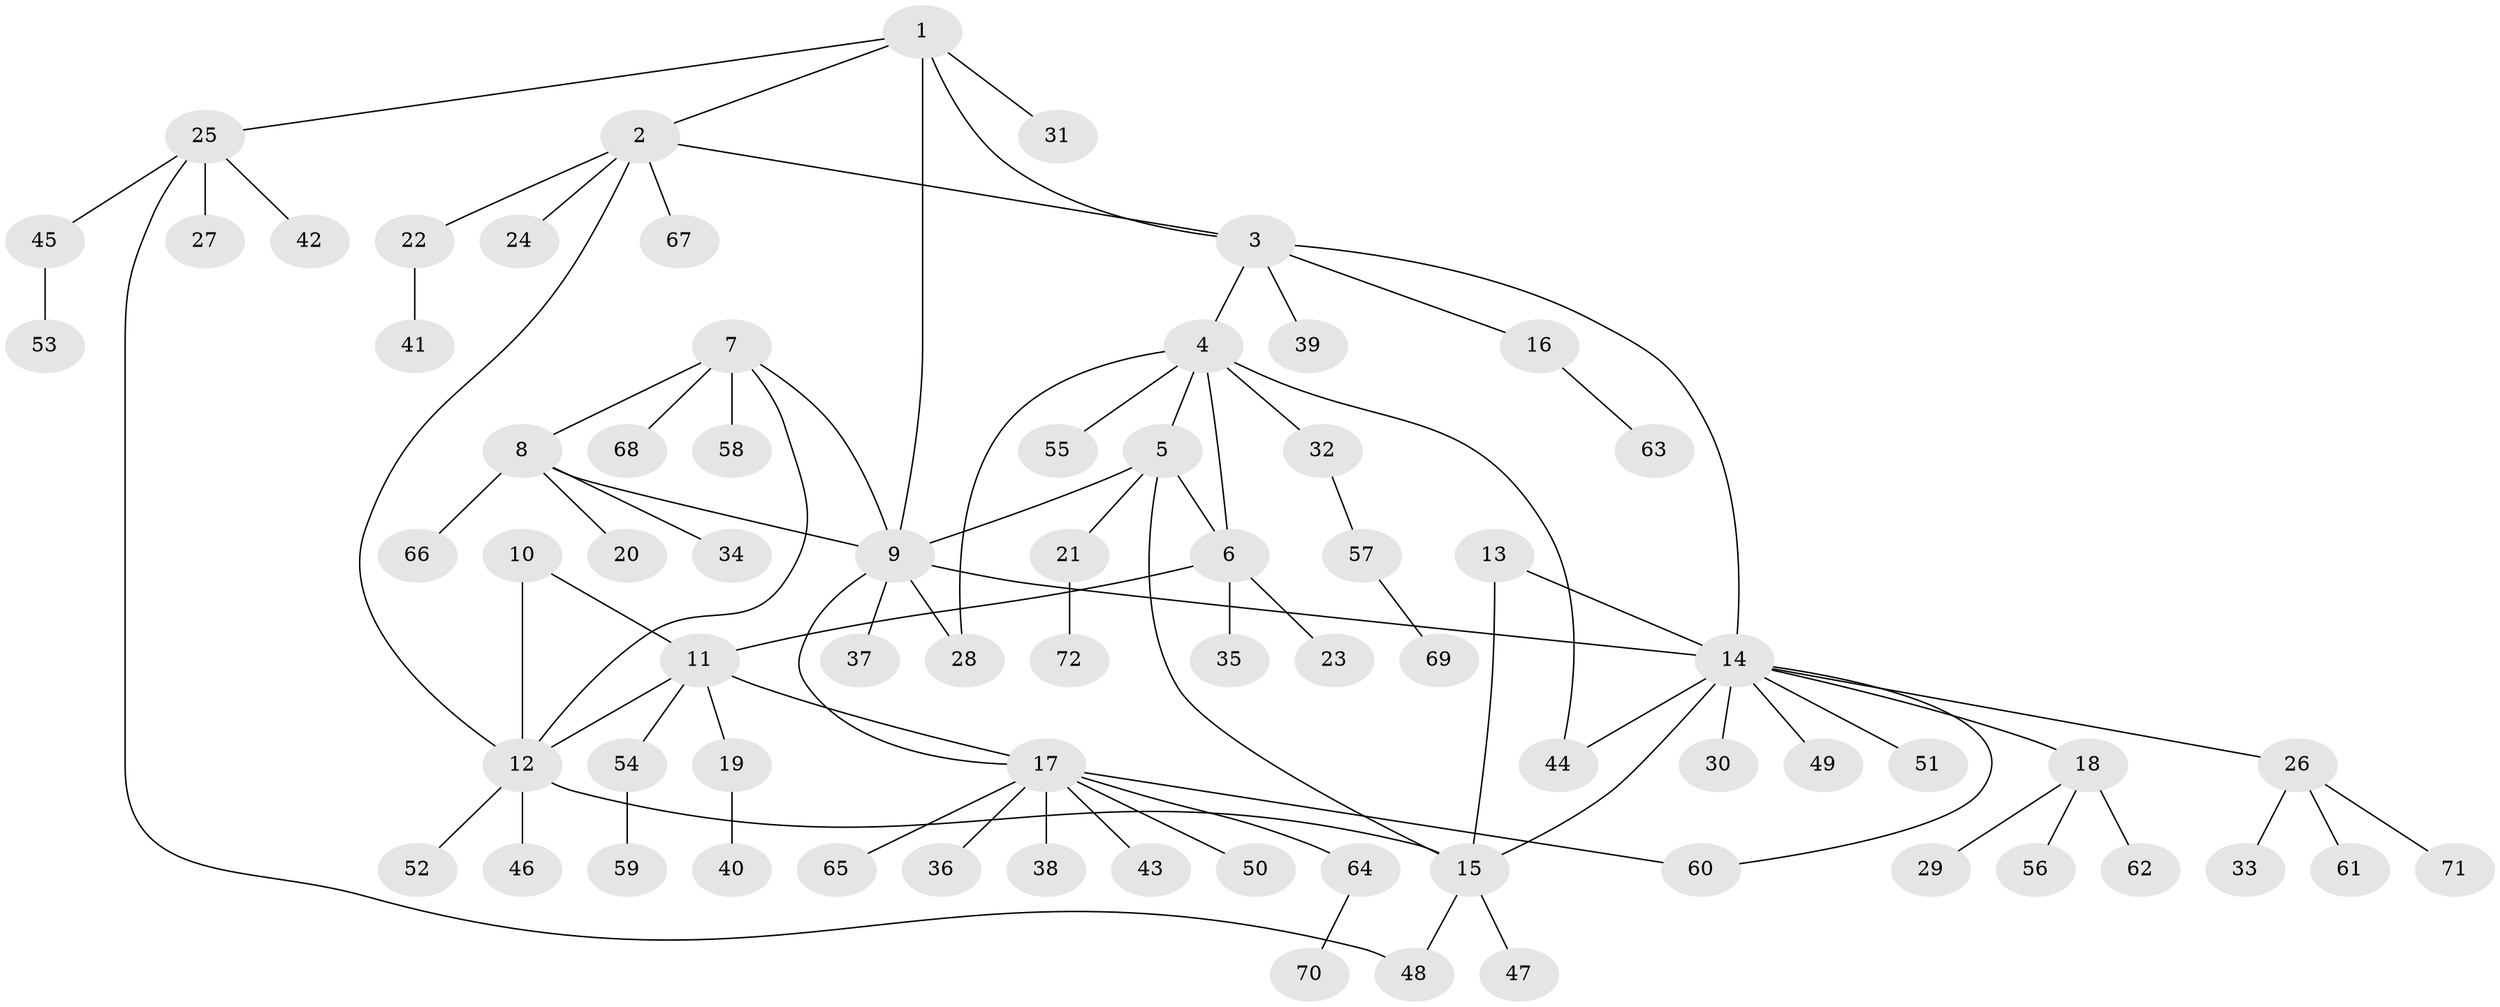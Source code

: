 // coarse degree distribution, {5: 0.08333333333333333, 3: 0.1111111111111111, 7: 0.05555555555555555, 4: 0.1111111111111111, 1: 0.4166666666666667, 2: 0.16666666666666666, 8: 0.027777777777777776, 6: 0.027777777777777776}
// Generated by graph-tools (version 1.1) at 2025/37/03/04/25 23:37:45]
// undirected, 72 vertices, 87 edges
graph export_dot {
  node [color=gray90,style=filled];
  1;
  2;
  3;
  4;
  5;
  6;
  7;
  8;
  9;
  10;
  11;
  12;
  13;
  14;
  15;
  16;
  17;
  18;
  19;
  20;
  21;
  22;
  23;
  24;
  25;
  26;
  27;
  28;
  29;
  30;
  31;
  32;
  33;
  34;
  35;
  36;
  37;
  38;
  39;
  40;
  41;
  42;
  43;
  44;
  45;
  46;
  47;
  48;
  49;
  50;
  51;
  52;
  53;
  54;
  55;
  56;
  57;
  58;
  59;
  60;
  61;
  62;
  63;
  64;
  65;
  66;
  67;
  68;
  69;
  70;
  71;
  72;
  1 -- 2;
  1 -- 3;
  1 -- 9;
  1 -- 25;
  1 -- 31;
  2 -- 3;
  2 -- 12;
  2 -- 22;
  2 -- 24;
  2 -- 67;
  3 -- 4;
  3 -- 14;
  3 -- 16;
  3 -- 39;
  4 -- 5;
  4 -- 6;
  4 -- 28;
  4 -- 32;
  4 -- 44;
  4 -- 55;
  5 -- 6;
  5 -- 9;
  5 -- 15;
  5 -- 21;
  6 -- 11;
  6 -- 23;
  6 -- 35;
  7 -- 8;
  7 -- 9;
  7 -- 12;
  7 -- 58;
  7 -- 68;
  8 -- 9;
  8 -- 20;
  8 -- 34;
  8 -- 66;
  9 -- 14;
  9 -- 17;
  9 -- 28;
  9 -- 37;
  10 -- 11;
  10 -- 12;
  11 -- 12;
  11 -- 17;
  11 -- 19;
  11 -- 54;
  12 -- 15;
  12 -- 46;
  12 -- 52;
  13 -- 14;
  13 -- 15;
  14 -- 15;
  14 -- 18;
  14 -- 26;
  14 -- 30;
  14 -- 44;
  14 -- 49;
  14 -- 51;
  14 -- 60;
  15 -- 47;
  15 -- 48;
  16 -- 63;
  17 -- 36;
  17 -- 38;
  17 -- 43;
  17 -- 50;
  17 -- 60;
  17 -- 64;
  17 -- 65;
  18 -- 29;
  18 -- 56;
  18 -- 62;
  19 -- 40;
  21 -- 72;
  22 -- 41;
  25 -- 27;
  25 -- 42;
  25 -- 45;
  25 -- 48;
  26 -- 33;
  26 -- 61;
  26 -- 71;
  32 -- 57;
  45 -- 53;
  54 -- 59;
  57 -- 69;
  64 -- 70;
}
